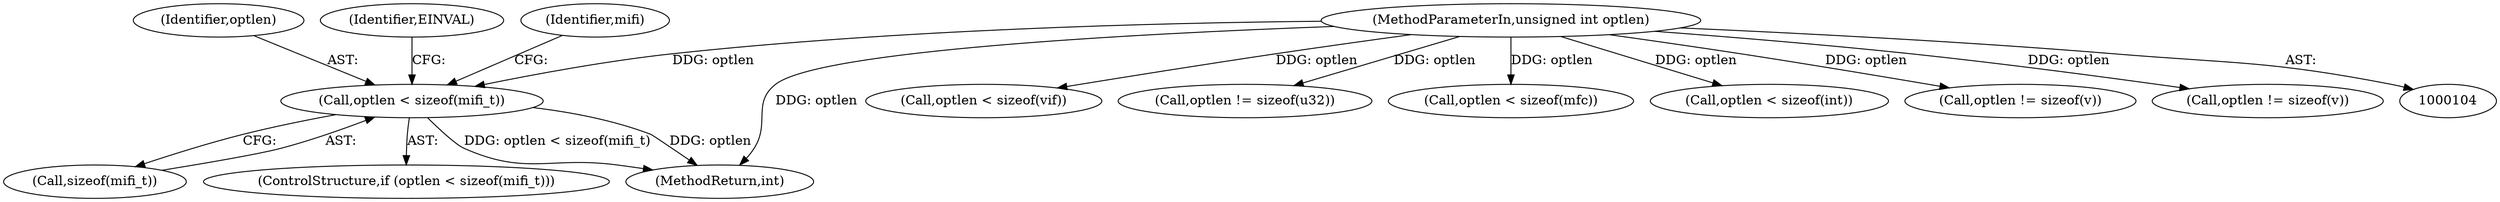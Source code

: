 digraph "0_linux_99253eb750fda6a644d5188fb26c43bad8d5a745_0@API" {
"1000233" [label="(Call,optlen < sizeof(mifi_t))"];
"1000108" [label="(MethodParameterIn,unsigned int optlen)"];
"1000189" [label="(Call,optlen < sizeof(vif))"];
"1000235" [label="(Call,sizeof(mifi_t))"];
"1000408" [label="(Call,optlen != sizeof(u32))"];
"1000269" [label="(Call,optlen < sizeof(mfc))"];
"1000172" [label="(Call,optlen < sizeof(int))"];
"1000232" [label="(ControlStructure,if (optlen < sizeof(mifi_t)))"];
"1000359" [label="(Call,optlen != sizeof(v))"];
"1000470" [label="(MethodReturn,int)"];
"1000234" [label="(Identifier,optlen)"];
"1000233" [label="(Call,optlen < sizeof(mifi_t))"];
"1000239" [label="(Identifier,EINVAL)"];
"1000243" [label="(Identifier,mifi)"];
"1000108" [label="(MethodParameterIn,unsigned int optlen)"];
"1000332" [label="(Call,optlen != sizeof(v))"];
"1000233" -> "1000232"  [label="AST: "];
"1000233" -> "1000235"  [label="CFG: "];
"1000234" -> "1000233"  [label="AST: "];
"1000235" -> "1000233"  [label="AST: "];
"1000239" -> "1000233"  [label="CFG: "];
"1000243" -> "1000233"  [label="CFG: "];
"1000233" -> "1000470"  [label="DDG: optlen < sizeof(mifi_t)"];
"1000233" -> "1000470"  [label="DDG: optlen"];
"1000108" -> "1000233"  [label="DDG: optlen"];
"1000108" -> "1000104"  [label="AST: "];
"1000108" -> "1000470"  [label="DDG: optlen"];
"1000108" -> "1000172"  [label="DDG: optlen"];
"1000108" -> "1000189"  [label="DDG: optlen"];
"1000108" -> "1000269"  [label="DDG: optlen"];
"1000108" -> "1000332"  [label="DDG: optlen"];
"1000108" -> "1000359"  [label="DDG: optlen"];
"1000108" -> "1000408"  [label="DDG: optlen"];
}
